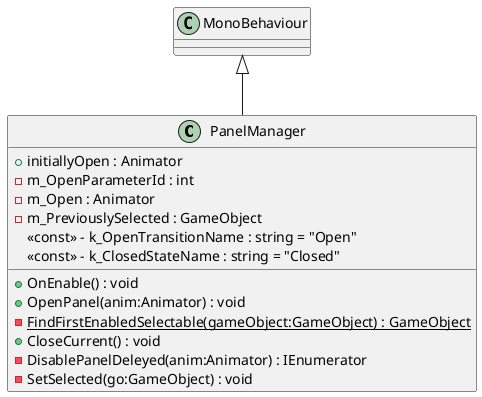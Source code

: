 @startuml
class PanelManager {
    + initiallyOpen : Animator
    - m_OpenParameterId : int
    - m_Open : Animator
    - m_PreviouslySelected : GameObject
    <<const>> - k_OpenTransitionName : string = "Open"
    <<const>> - k_ClosedStateName : string = "Closed"
    + OnEnable() : void
    + OpenPanel(anim:Animator) : void
    {static} - FindFirstEnabledSelectable(gameObject:GameObject) : GameObject
    + CloseCurrent() : void
    - DisablePanelDeleyed(anim:Animator) : IEnumerator
    - SetSelected(go:GameObject) : void
}
MonoBehaviour <|-- PanelManager
@enduml
